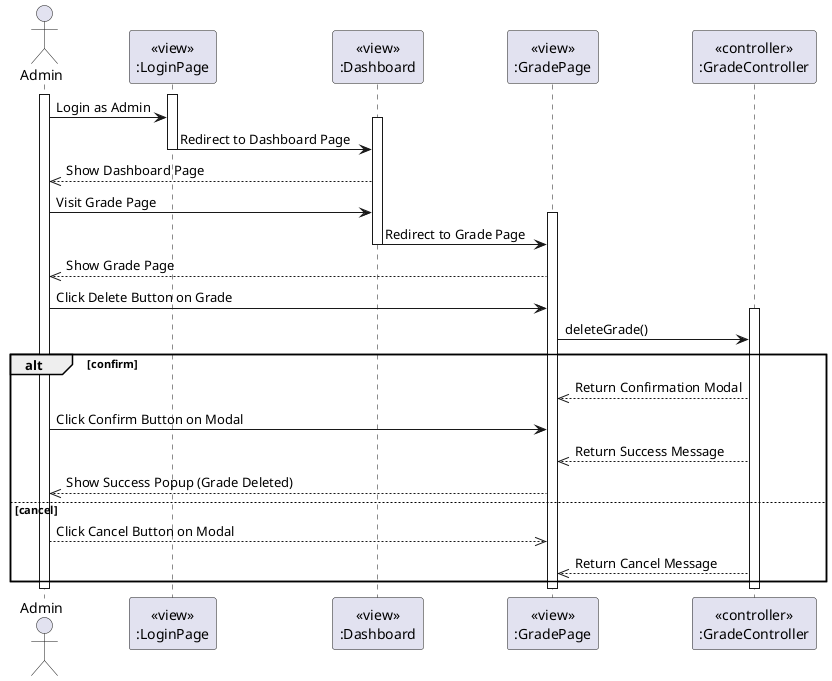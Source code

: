 @startuml DeleteGrade
actor Admin
participant LoginPageView [
  <<view>>
  :LoginPage
]

participant DashboardView [
  <<view>>
  :Dashboard
]

participant GradeView [
  <<view>>
  :GradePage
]

participant GradeController [
  <<controller>>
  :GradeController
]

activate Admin
activate LoginPageView
Admin -> LoginPageView: Login as Admin
activate DashboardView
LoginPageView -> DashboardView: Redirect to Dashboard Page
deactivate LoginPageView

DashboardView -->> Admin: Show Dashboard Page

Admin -> DashboardView: Visit Grade Page
activate GradeView
DashboardView -> GradeView: Redirect to Grade Page
deactivate DashboardView

GradeView -->> Admin: Show Grade Page

Admin -> GradeView: Click Delete Button on Grade

activate GradeController
GradeView -> GradeController: deleteGrade()
alt confirm
    GradeController -->> GradeView: Return Confirmation Modal
    Admin -> GradeView: Click Confirm Button on Modal
    GradeController -->> GradeView: Return Success Message
    GradeView -->> Admin: Show Success Popup (Grade Deleted)
else cancel
    Admin -->> GradeView: Click Cancel Button on Modal
    GradeController -->> GradeView: Return Cancel Message
end

deactivate GradeController

deactivate Admin
deactivate GradeView
@enduml
